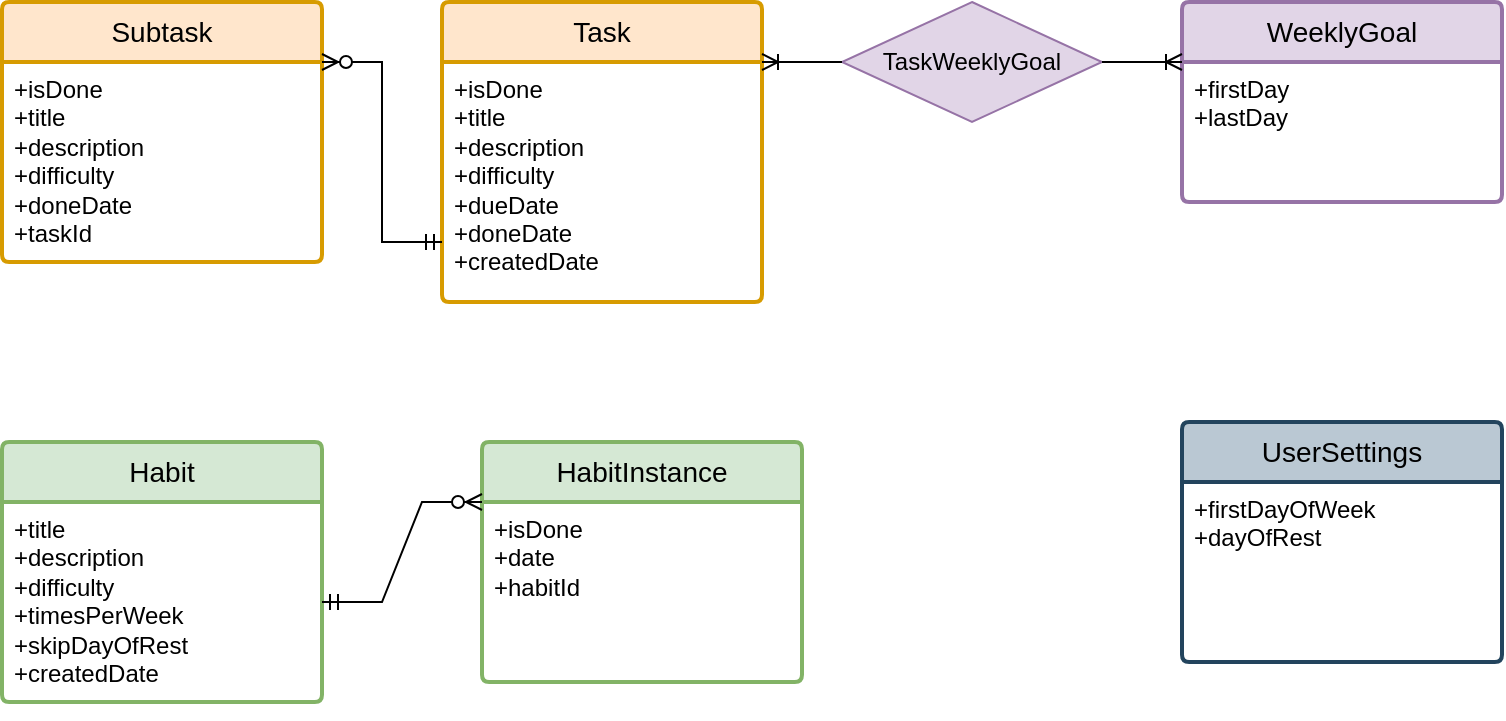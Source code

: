 <mxfile version="24.2.5" type="github">
  <diagram name="Page-1" id="otH-j6e9u0tS8MlDvqK7">
    <mxGraphModel dx="1434" dy="746" grid="1" gridSize="10" guides="1" tooltips="1" connect="1" arrows="1" fold="1" page="1" pageScale="1" pageWidth="850" pageHeight="1100" background="#ffffff" math="0" shadow="0">
      <root>
        <mxCell id="0" />
        <mxCell id="1" parent="0" />
        <mxCell id="BBRGsMGZDER47HDqVRWC-3" value="Task" style="swimlane;childLayout=stackLayout;horizontal=1;startSize=30;horizontalStack=0;rounded=1;fontSize=14;fontStyle=0;strokeWidth=2;resizeParent=0;resizeLast=1;shadow=0;dashed=0;align=center;arcSize=4;whiteSpace=wrap;html=1;fillColor=#ffe6cc;strokeColor=#d79b00;" parent="1" vertex="1">
          <mxGeometry x="230" y="40" width="160" height="150" as="geometry">
            <mxRectangle x="40" y="80" width="70" height="30" as="alternateBounds" />
          </mxGeometry>
        </mxCell>
        <mxCell id="BBRGsMGZDER47HDqVRWC-4" value="+isDone&lt;br&gt;+title&lt;br&gt;+description&lt;div&gt;+difficulty&lt;br&gt;+dueDate&lt;/div&gt;&lt;div&gt;+doneDate&lt;br&gt;+createdDate&lt;/div&gt;&lt;div&gt;&lt;br&gt;&lt;/div&gt;" style="align=left;strokeColor=none;fillColor=none;spacingLeft=4;fontSize=12;verticalAlign=top;resizable=0;rotatable=0;part=1;html=1;" parent="BBRGsMGZDER47HDqVRWC-3" vertex="1">
          <mxGeometry y="30" width="160" height="120" as="geometry" />
        </mxCell>
        <mxCell id="BBRGsMGZDER47HDqVRWC-5" value="Subtask" style="swimlane;childLayout=stackLayout;horizontal=1;startSize=30;horizontalStack=0;rounded=1;fontSize=14;fontStyle=0;strokeWidth=2;resizeParent=0;resizeLast=1;shadow=0;dashed=0;align=center;arcSize=4;whiteSpace=wrap;html=1;fillColor=#ffe6cc;strokeColor=#d79b00;" parent="1" vertex="1">
          <mxGeometry x="10" y="40" width="160" height="130" as="geometry" />
        </mxCell>
        <mxCell id="BBRGsMGZDER47HDqVRWC-6" value="+isDone&lt;div&gt;&lt;div&gt;+title&lt;br&gt;&lt;div&gt;+description&lt;/div&gt;&lt;/div&gt;&lt;/div&gt;&lt;div&gt;+difficulty&lt;/div&gt;&lt;div&gt;+doneDate&lt;/div&gt;&lt;div&gt;+taskId&lt;/div&gt;" style="align=left;strokeColor=none;fillColor=none;spacingLeft=4;fontSize=12;verticalAlign=top;resizable=0;rotatable=0;part=1;html=1;" parent="BBRGsMGZDER47HDqVRWC-5" vertex="1">
          <mxGeometry y="30" width="160" height="100" as="geometry" />
        </mxCell>
        <mxCell id="BBRGsMGZDER47HDqVRWC-10" value="" style="edgeStyle=entityRelationEdgeStyle;fontSize=12;html=1;endArrow=ERzeroToMany;startArrow=ERmandOne;rounded=0;exitX=0;exitY=0.75;exitDx=0;exitDy=0;entryX=1;entryY=0;entryDx=0;entryDy=0;" parent="1" source="BBRGsMGZDER47HDqVRWC-4" target="BBRGsMGZDER47HDqVRWC-6" edge="1">
          <mxGeometry width="100" height="100" relative="1" as="geometry">
            <mxPoint x="265" y="315" as="sourcePoint" />
            <mxPoint x="-85" y="220" as="targetPoint" />
          </mxGeometry>
        </mxCell>
        <mxCell id="BBRGsMGZDER47HDqVRWC-11" value="Habit" style="swimlane;childLayout=stackLayout;horizontal=1;startSize=30;horizontalStack=0;rounded=1;fontSize=14;fontStyle=0;strokeWidth=2;resizeParent=0;resizeLast=1;shadow=0;dashed=0;align=center;arcSize=4;whiteSpace=wrap;html=1;fillColor=#d5e8d4;strokeColor=#82b366;" parent="1" vertex="1">
          <mxGeometry x="10" y="260" width="160" height="130" as="geometry" />
        </mxCell>
        <mxCell id="BBRGsMGZDER47HDqVRWC-12" value="+title&lt;div&gt;+description&lt;br&gt;+difficulty&lt;br&gt;+timesPerWeek&lt;/div&gt;&lt;div&gt;+skipDayOfRest&lt;br&gt;&lt;div&gt;+createdDate&lt;/div&gt;&lt;/div&gt;" style="align=left;strokeColor=none;fillColor=none;spacingLeft=4;fontSize=12;verticalAlign=top;resizable=0;rotatable=0;part=1;html=1;" parent="BBRGsMGZDER47HDqVRWC-11" vertex="1">
          <mxGeometry y="30" width="160" height="100" as="geometry" />
        </mxCell>
        <mxCell id="45CmGr4-vcD3G4dLHxqX-4" style="edgeStyle=orthogonalEdgeStyle;rounded=0;orthogonalLoop=1;jettySize=auto;html=1;exitX=0.5;exitY=1;exitDx=0;exitDy=0;" edge="1" parent="BBRGsMGZDER47HDqVRWC-11" source="BBRGsMGZDER47HDqVRWC-12" target="BBRGsMGZDER47HDqVRWC-12">
          <mxGeometry relative="1" as="geometry" />
        </mxCell>
        <mxCell id="BBRGsMGZDER47HDqVRWC-16" value="HabitInstance" style="swimlane;childLayout=stackLayout;horizontal=1;startSize=30;horizontalStack=0;rounded=1;fontSize=14;fontStyle=0;strokeWidth=2;resizeParent=0;resizeLast=1;shadow=0;dashed=0;align=center;arcSize=4;whiteSpace=wrap;html=1;fillColor=#d5e8d4;strokeColor=#82b366;" parent="1" vertex="1">
          <mxGeometry x="250" y="260" width="160" height="120" as="geometry" />
        </mxCell>
        <mxCell id="BBRGsMGZDER47HDqVRWC-17" value="+isDone&lt;div&gt;+date&lt;/div&gt;&lt;div&gt;+habitId&lt;/div&gt;" style="align=left;strokeColor=none;fillColor=none;spacingLeft=4;fontSize=12;verticalAlign=top;resizable=0;rotatable=0;part=1;html=1;" parent="BBRGsMGZDER47HDqVRWC-16" vertex="1">
          <mxGeometry y="30" width="160" height="90" as="geometry" />
        </mxCell>
        <mxCell id="BBRGsMGZDER47HDqVRWC-18" value="" style="edgeStyle=entityRelationEdgeStyle;fontSize=12;html=1;endArrow=ERzeroToMany;startArrow=ERmandOne;rounded=0;exitX=1;exitY=0.5;exitDx=0;exitDy=0;entryX=0;entryY=0.25;entryDx=0;entryDy=0;" parent="1" source="BBRGsMGZDER47HDqVRWC-12" target="BBRGsMGZDER47HDqVRWC-16" edge="1">
          <mxGeometry width="100" height="100" relative="1" as="geometry">
            <mxPoint x="450" y="430" as="sourcePoint" />
            <mxPoint x="250" y="240" as="targetPoint" />
          </mxGeometry>
        </mxCell>
        <mxCell id="BBRGsMGZDER47HDqVRWC-29" value="WeeklyGoal" style="swimlane;childLayout=stackLayout;horizontal=1;startSize=30;horizontalStack=0;rounded=1;fontSize=14;fontStyle=0;strokeWidth=2;resizeParent=0;resizeLast=1;shadow=0;dashed=0;align=center;arcSize=4;whiteSpace=wrap;html=1;fillColor=#e1d5e7;strokeColor=#9673a6;" parent="1" vertex="1">
          <mxGeometry x="600" y="40" width="160" height="100" as="geometry" />
        </mxCell>
        <mxCell id="BBRGsMGZDER47HDqVRWC-30" value="&lt;div&gt;+firstDay&lt;/div&gt;&lt;div&gt;+lastDay&lt;/div&gt;" style="align=left;strokeColor=none;fillColor=none;spacingLeft=4;fontSize=12;verticalAlign=top;resizable=0;rotatable=0;part=1;html=1;" parent="BBRGsMGZDER47HDqVRWC-29" vertex="1">
          <mxGeometry y="30" width="160" height="70" as="geometry" />
        </mxCell>
        <mxCell id="BBRGsMGZDER47HDqVRWC-31" value="TaskWeeklyGoal" style="shape=rhombus;perimeter=rhombusPerimeter;whiteSpace=wrap;html=1;align=center;fillColor=#e1d5e7;strokeColor=#9673a6;" parent="1" vertex="1">
          <mxGeometry x="430" y="40" width="130" height="60" as="geometry" />
        </mxCell>
        <mxCell id="BBRGsMGZDER47HDqVRWC-33" value="" style="edgeStyle=entityRelationEdgeStyle;fontSize=12;html=1;endArrow=ERoneToMany;rounded=0;exitX=0;exitY=0.5;exitDx=0;exitDy=0;entryX=1;entryY=0;entryDx=0;entryDy=0;" parent="1" source="BBRGsMGZDER47HDqVRWC-31" target="BBRGsMGZDER47HDqVRWC-4" edge="1">
          <mxGeometry width="100" height="100" relative="1" as="geometry">
            <mxPoint x="490" y="270" as="sourcePoint" />
            <mxPoint x="540" y="40" as="targetPoint" />
            <Array as="points">
              <mxPoint x="580" y="150" />
              <mxPoint x="590" y="100" />
            </Array>
          </mxGeometry>
        </mxCell>
        <mxCell id="BBRGsMGZDER47HDqVRWC-34" value="" style="edgeStyle=entityRelationEdgeStyle;fontSize=12;html=1;endArrow=ERoneToMany;rounded=0;exitX=1;exitY=0.5;exitDx=0;exitDy=0;entryX=0;entryY=0;entryDx=0;entryDy=0;" parent="1" source="BBRGsMGZDER47HDqVRWC-31" target="BBRGsMGZDER47HDqVRWC-30" edge="1">
          <mxGeometry width="100" height="100" relative="1" as="geometry">
            <mxPoint x="780" y="190" as="sourcePoint" />
            <mxPoint x="820" y="70" as="targetPoint" />
            <Array as="points">
              <mxPoint x="900" y="220" />
              <mxPoint x="910" y="100" />
              <mxPoint x="930" y="90" />
            </Array>
          </mxGeometry>
        </mxCell>
        <mxCell id="45CmGr4-vcD3G4dLHxqX-1" value="UserSettings" style="swimlane;childLayout=stackLayout;horizontal=1;startSize=30;horizontalStack=0;rounded=1;fontSize=14;fontStyle=0;strokeWidth=2;resizeParent=0;resizeLast=1;shadow=0;dashed=0;align=center;arcSize=4;whiteSpace=wrap;html=1;fillColor=#bac8d3;strokeColor=#23445d;" vertex="1" parent="1">
          <mxGeometry x="600" y="250" width="160" height="120" as="geometry" />
        </mxCell>
        <mxCell id="45CmGr4-vcD3G4dLHxqX-2" value="&lt;div&gt;+firstDayOfWeek&lt;/div&gt;+dayOfRest" style="align=left;strokeColor=none;fillColor=none;spacingLeft=4;fontSize=12;verticalAlign=top;resizable=0;rotatable=0;part=1;html=1;" vertex="1" parent="45CmGr4-vcD3G4dLHxqX-1">
          <mxGeometry y="30" width="160" height="90" as="geometry" />
        </mxCell>
      </root>
    </mxGraphModel>
  </diagram>
</mxfile>
